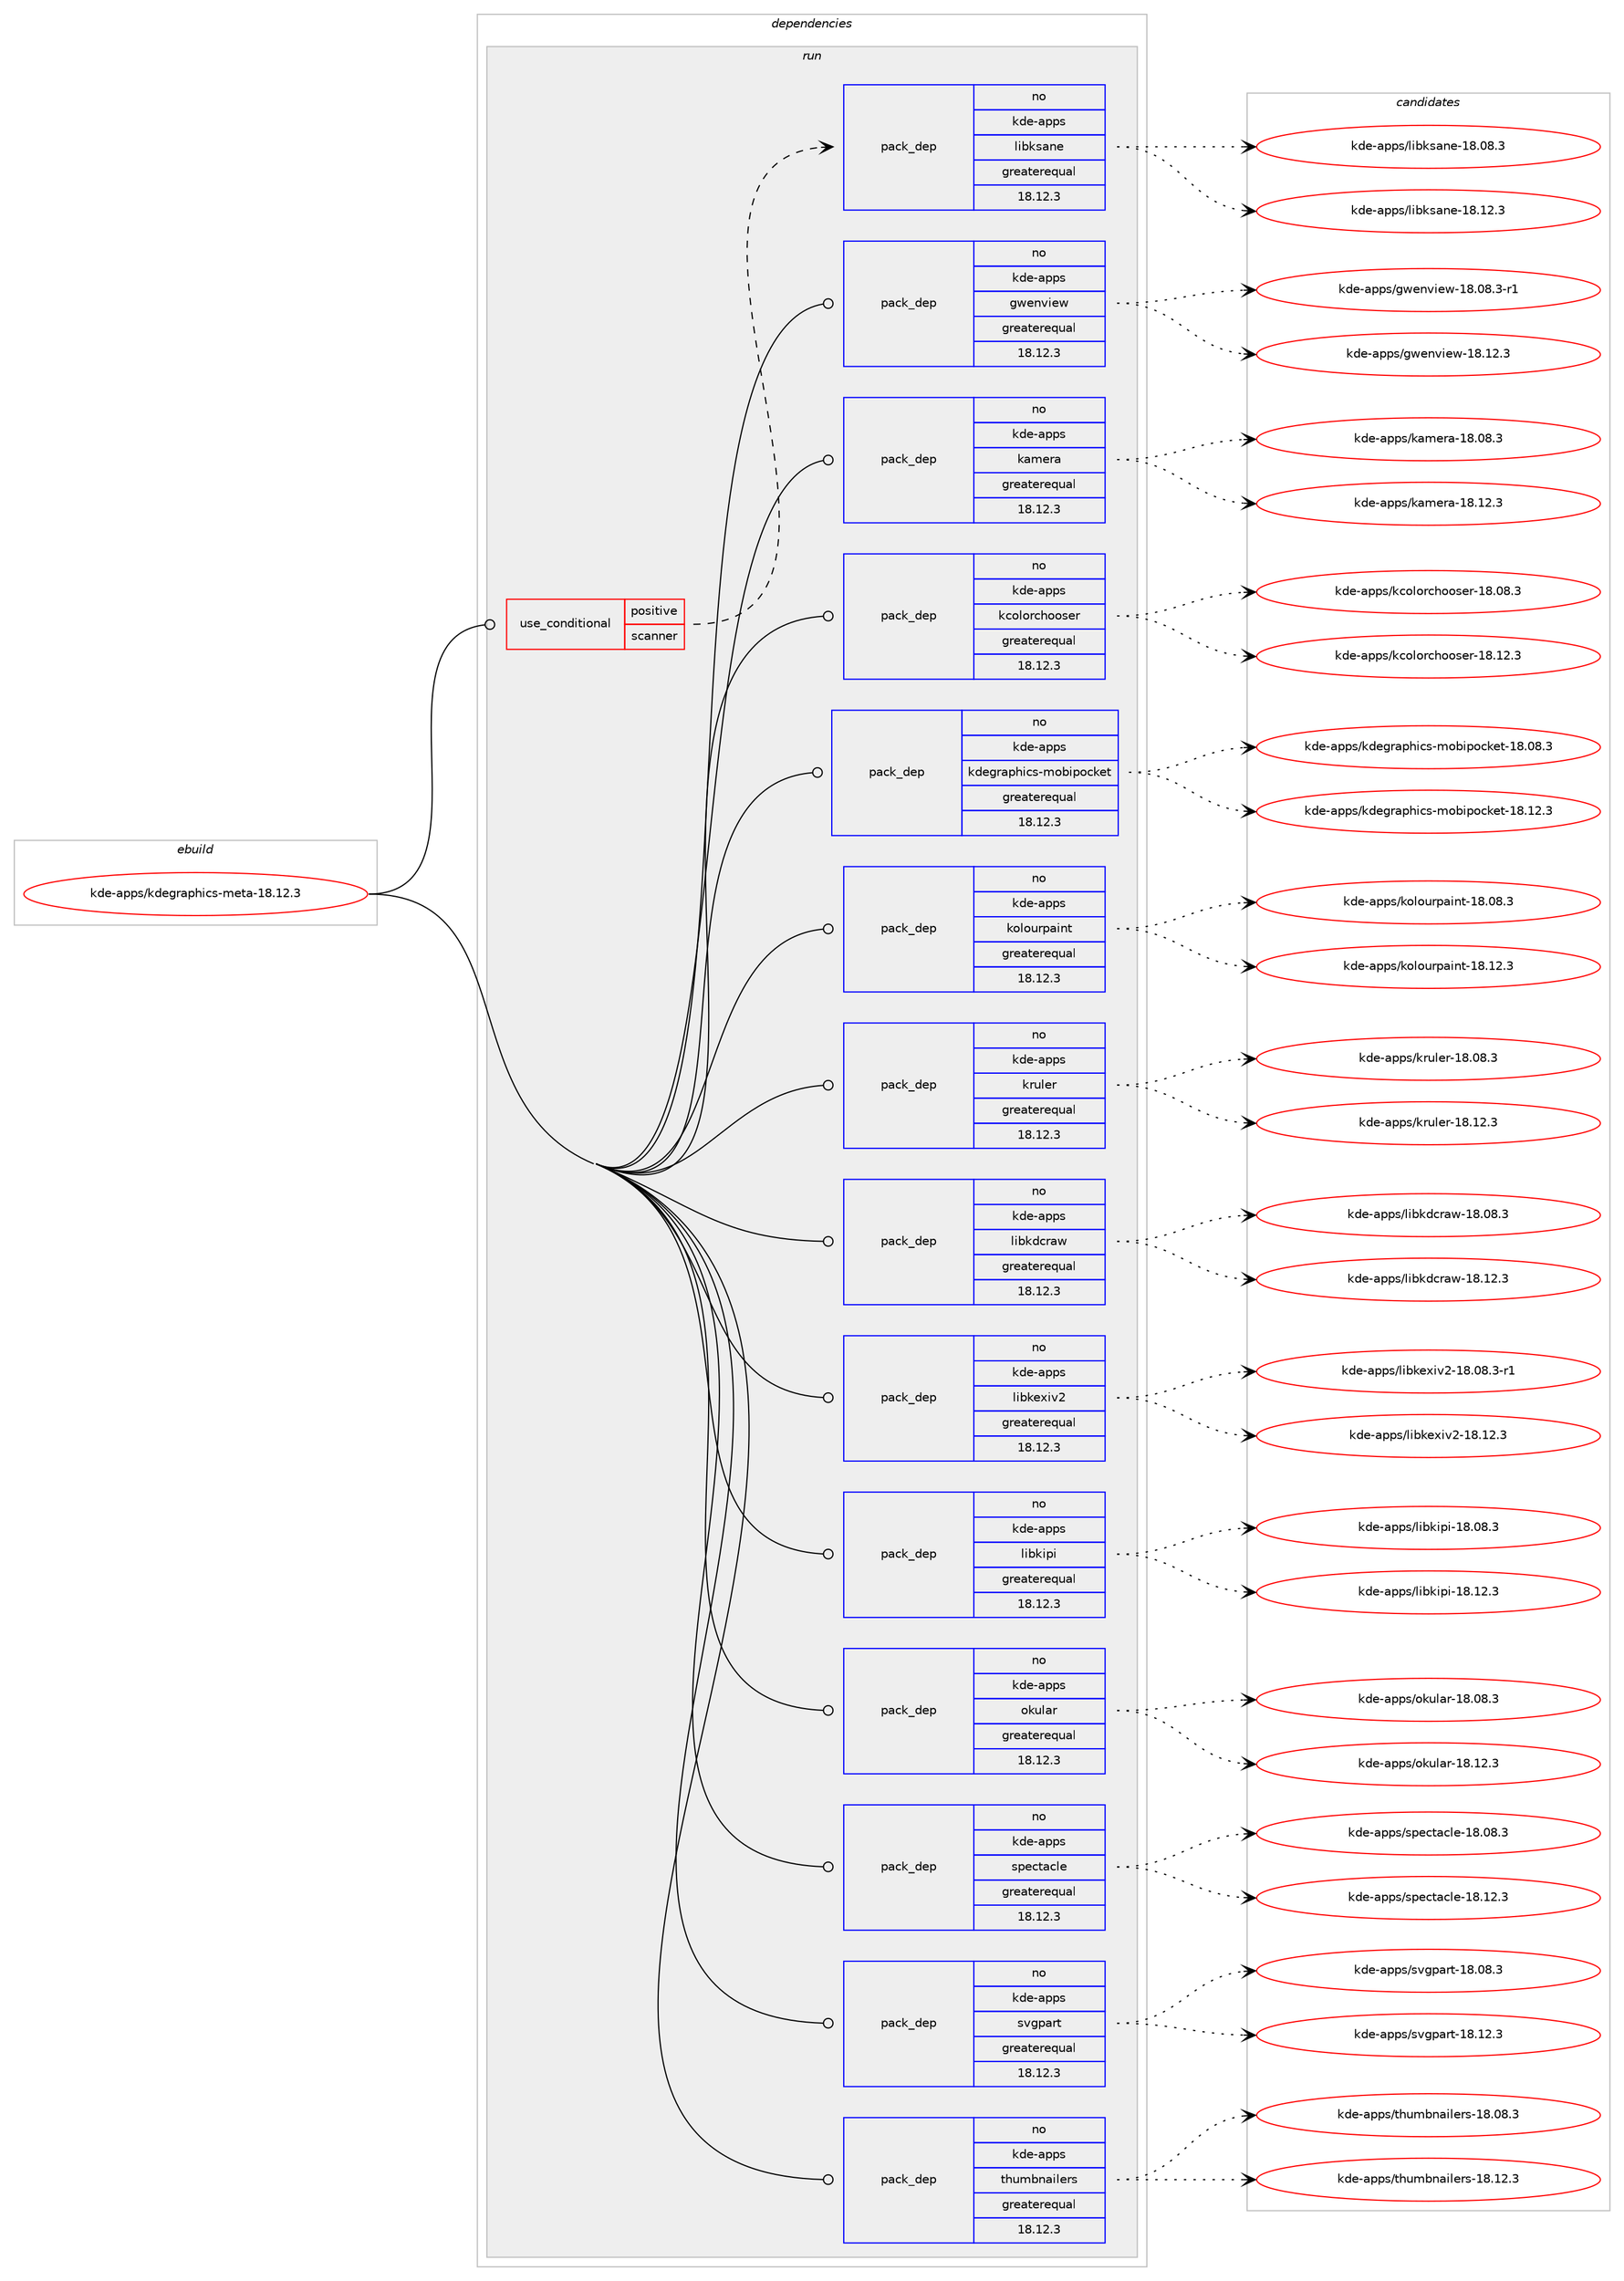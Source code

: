 digraph prolog {

# *************
# Graph options
# *************

newrank=true;
concentrate=true;
compound=true;
graph [rankdir=LR,fontname=Helvetica,fontsize=10,ranksep=1.5];#, ranksep=2.5, nodesep=0.2];
edge  [arrowhead=vee];
node  [fontname=Helvetica,fontsize=10];

# **********
# The ebuild
# **********

subgraph cluster_leftcol {
color=gray;
rank=same;
label=<<i>ebuild</i>>;
id [label="kde-apps/kdegraphics-meta-18.12.3", color=red, width=4, href="../kde-apps/kdegraphics-meta-18.12.3.svg"];
}

# ****************
# The dependencies
# ****************

subgraph cluster_midcol {
color=gray;
label=<<i>dependencies</i>>;
subgraph cluster_compile {
fillcolor="#eeeeee";
style=filled;
label=<<i>compile</i>>;
}
subgraph cluster_compileandrun {
fillcolor="#eeeeee";
style=filled;
label=<<i>compile and run</i>>;
}
subgraph cluster_run {
fillcolor="#eeeeee";
style=filled;
label=<<i>run</i>>;
subgraph cond428772 {
dependency1574820 [label=<<TABLE BORDER="0" CELLBORDER="1" CELLSPACING="0" CELLPADDING="4"><TR><TD ROWSPAN="3" CELLPADDING="10">use_conditional</TD></TR><TR><TD>positive</TD></TR><TR><TD>scanner</TD></TR></TABLE>>, shape=none, color=red];
subgraph pack1121611 {
dependency1574821 [label=<<TABLE BORDER="0" CELLBORDER="1" CELLSPACING="0" CELLPADDING="4" WIDTH="220"><TR><TD ROWSPAN="6" CELLPADDING="30">pack_dep</TD></TR><TR><TD WIDTH="110">no</TD></TR><TR><TD>kde-apps</TD></TR><TR><TD>libksane</TD></TR><TR><TD>greaterequal</TD></TR><TR><TD>18.12.3</TD></TR></TABLE>>, shape=none, color=blue];
}
dependency1574820:e -> dependency1574821:w [weight=20,style="dashed",arrowhead="vee"];
}
id:e -> dependency1574820:w [weight=20,style="solid",arrowhead="odot"];
subgraph pack1121612 {
dependency1574822 [label=<<TABLE BORDER="0" CELLBORDER="1" CELLSPACING="0" CELLPADDING="4" WIDTH="220"><TR><TD ROWSPAN="6" CELLPADDING="30">pack_dep</TD></TR><TR><TD WIDTH="110">no</TD></TR><TR><TD>kde-apps</TD></TR><TR><TD>gwenview</TD></TR><TR><TD>greaterequal</TD></TR><TR><TD>18.12.3</TD></TR></TABLE>>, shape=none, color=blue];
}
id:e -> dependency1574822:w [weight=20,style="solid",arrowhead="odot"];
subgraph pack1121613 {
dependency1574823 [label=<<TABLE BORDER="0" CELLBORDER="1" CELLSPACING="0" CELLPADDING="4" WIDTH="220"><TR><TD ROWSPAN="6" CELLPADDING="30">pack_dep</TD></TR><TR><TD WIDTH="110">no</TD></TR><TR><TD>kde-apps</TD></TR><TR><TD>kamera</TD></TR><TR><TD>greaterequal</TD></TR><TR><TD>18.12.3</TD></TR></TABLE>>, shape=none, color=blue];
}
id:e -> dependency1574823:w [weight=20,style="solid",arrowhead="odot"];
subgraph pack1121614 {
dependency1574824 [label=<<TABLE BORDER="0" CELLBORDER="1" CELLSPACING="0" CELLPADDING="4" WIDTH="220"><TR><TD ROWSPAN="6" CELLPADDING="30">pack_dep</TD></TR><TR><TD WIDTH="110">no</TD></TR><TR><TD>kde-apps</TD></TR><TR><TD>kcolorchooser</TD></TR><TR><TD>greaterequal</TD></TR><TR><TD>18.12.3</TD></TR></TABLE>>, shape=none, color=blue];
}
id:e -> dependency1574824:w [weight=20,style="solid",arrowhead="odot"];
subgraph pack1121615 {
dependency1574825 [label=<<TABLE BORDER="0" CELLBORDER="1" CELLSPACING="0" CELLPADDING="4" WIDTH="220"><TR><TD ROWSPAN="6" CELLPADDING="30">pack_dep</TD></TR><TR><TD WIDTH="110">no</TD></TR><TR><TD>kde-apps</TD></TR><TR><TD>kdegraphics-mobipocket</TD></TR><TR><TD>greaterequal</TD></TR><TR><TD>18.12.3</TD></TR></TABLE>>, shape=none, color=blue];
}
id:e -> dependency1574825:w [weight=20,style="solid",arrowhead="odot"];
subgraph pack1121616 {
dependency1574826 [label=<<TABLE BORDER="0" CELLBORDER="1" CELLSPACING="0" CELLPADDING="4" WIDTH="220"><TR><TD ROWSPAN="6" CELLPADDING="30">pack_dep</TD></TR><TR><TD WIDTH="110">no</TD></TR><TR><TD>kde-apps</TD></TR><TR><TD>kolourpaint</TD></TR><TR><TD>greaterequal</TD></TR><TR><TD>18.12.3</TD></TR></TABLE>>, shape=none, color=blue];
}
id:e -> dependency1574826:w [weight=20,style="solid",arrowhead="odot"];
subgraph pack1121617 {
dependency1574827 [label=<<TABLE BORDER="0" CELLBORDER="1" CELLSPACING="0" CELLPADDING="4" WIDTH="220"><TR><TD ROWSPAN="6" CELLPADDING="30">pack_dep</TD></TR><TR><TD WIDTH="110">no</TD></TR><TR><TD>kde-apps</TD></TR><TR><TD>kruler</TD></TR><TR><TD>greaterequal</TD></TR><TR><TD>18.12.3</TD></TR></TABLE>>, shape=none, color=blue];
}
id:e -> dependency1574827:w [weight=20,style="solid",arrowhead="odot"];
subgraph pack1121618 {
dependency1574828 [label=<<TABLE BORDER="0" CELLBORDER="1" CELLSPACING="0" CELLPADDING="4" WIDTH="220"><TR><TD ROWSPAN="6" CELLPADDING="30">pack_dep</TD></TR><TR><TD WIDTH="110">no</TD></TR><TR><TD>kde-apps</TD></TR><TR><TD>libkdcraw</TD></TR><TR><TD>greaterequal</TD></TR><TR><TD>18.12.3</TD></TR></TABLE>>, shape=none, color=blue];
}
id:e -> dependency1574828:w [weight=20,style="solid",arrowhead="odot"];
subgraph pack1121619 {
dependency1574829 [label=<<TABLE BORDER="0" CELLBORDER="1" CELLSPACING="0" CELLPADDING="4" WIDTH="220"><TR><TD ROWSPAN="6" CELLPADDING="30">pack_dep</TD></TR><TR><TD WIDTH="110">no</TD></TR><TR><TD>kde-apps</TD></TR><TR><TD>libkexiv2</TD></TR><TR><TD>greaterequal</TD></TR><TR><TD>18.12.3</TD></TR></TABLE>>, shape=none, color=blue];
}
id:e -> dependency1574829:w [weight=20,style="solid",arrowhead="odot"];
subgraph pack1121620 {
dependency1574830 [label=<<TABLE BORDER="0" CELLBORDER="1" CELLSPACING="0" CELLPADDING="4" WIDTH="220"><TR><TD ROWSPAN="6" CELLPADDING="30">pack_dep</TD></TR><TR><TD WIDTH="110">no</TD></TR><TR><TD>kde-apps</TD></TR><TR><TD>libkipi</TD></TR><TR><TD>greaterequal</TD></TR><TR><TD>18.12.3</TD></TR></TABLE>>, shape=none, color=blue];
}
id:e -> dependency1574830:w [weight=20,style="solid",arrowhead="odot"];
subgraph pack1121621 {
dependency1574831 [label=<<TABLE BORDER="0" CELLBORDER="1" CELLSPACING="0" CELLPADDING="4" WIDTH="220"><TR><TD ROWSPAN="6" CELLPADDING="30">pack_dep</TD></TR><TR><TD WIDTH="110">no</TD></TR><TR><TD>kde-apps</TD></TR><TR><TD>okular</TD></TR><TR><TD>greaterequal</TD></TR><TR><TD>18.12.3</TD></TR></TABLE>>, shape=none, color=blue];
}
id:e -> dependency1574831:w [weight=20,style="solid",arrowhead="odot"];
subgraph pack1121622 {
dependency1574832 [label=<<TABLE BORDER="0" CELLBORDER="1" CELLSPACING="0" CELLPADDING="4" WIDTH="220"><TR><TD ROWSPAN="6" CELLPADDING="30">pack_dep</TD></TR><TR><TD WIDTH="110">no</TD></TR><TR><TD>kde-apps</TD></TR><TR><TD>spectacle</TD></TR><TR><TD>greaterequal</TD></TR><TR><TD>18.12.3</TD></TR></TABLE>>, shape=none, color=blue];
}
id:e -> dependency1574832:w [weight=20,style="solid",arrowhead="odot"];
subgraph pack1121623 {
dependency1574833 [label=<<TABLE BORDER="0" CELLBORDER="1" CELLSPACING="0" CELLPADDING="4" WIDTH="220"><TR><TD ROWSPAN="6" CELLPADDING="30">pack_dep</TD></TR><TR><TD WIDTH="110">no</TD></TR><TR><TD>kde-apps</TD></TR><TR><TD>svgpart</TD></TR><TR><TD>greaterequal</TD></TR><TR><TD>18.12.3</TD></TR></TABLE>>, shape=none, color=blue];
}
id:e -> dependency1574833:w [weight=20,style="solid",arrowhead="odot"];
subgraph pack1121624 {
dependency1574834 [label=<<TABLE BORDER="0" CELLBORDER="1" CELLSPACING="0" CELLPADDING="4" WIDTH="220"><TR><TD ROWSPAN="6" CELLPADDING="30">pack_dep</TD></TR><TR><TD WIDTH="110">no</TD></TR><TR><TD>kde-apps</TD></TR><TR><TD>thumbnailers</TD></TR><TR><TD>greaterequal</TD></TR><TR><TD>18.12.3</TD></TR></TABLE>>, shape=none, color=blue];
}
id:e -> dependency1574834:w [weight=20,style="solid",arrowhead="odot"];
}
}

# **************
# The candidates
# **************

subgraph cluster_choices {
rank=same;
color=gray;
label=<<i>candidates</i>>;

subgraph choice1121611 {
color=black;
nodesep=1;
choice10710010145971121121154710810598107115971101014549564648564651 [label="kde-apps/libksane-18.08.3", color=red, width=4,href="../kde-apps/libksane-18.08.3.svg"];
choice10710010145971121121154710810598107115971101014549564649504651 [label="kde-apps/libksane-18.12.3", color=red, width=4,href="../kde-apps/libksane-18.12.3.svg"];
dependency1574821:e -> choice10710010145971121121154710810598107115971101014549564648564651:w [style=dotted,weight="100"];
dependency1574821:e -> choice10710010145971121121154710810598107115971101014549564649504651:w [style=dotted,weight="100"];
}
subgraph choice1121612 {
color=black;
nodesep=1;
choice10710010145971121121154710311910111011810510111945495646485646514511449 [label="kde-apps/gwenview-18.08.3-r1", color=red, width=4,href="../kde-apps/gwenview-18.08.3-r1.svg"];
choice1071001014597112112115471031191011101181051011194549564649504651 [label="kde-apps/gwenview-18.12.3", color=red, width=4,href="../kde-apps/gwenview-18.12.3.svg"];
dependency1574822:e -> choice10710010145971121121154710311910111011810510111945495646485646514511449:w [style=dotted,weight="100"];
dependency1574822:e -> choice1071001014597112112115471031191011101181051011194549564649504651:w [style=dotted,weight="100"];
}
subgraph choice1121613 {
color=black;
nodesep=1;
choice10710010145971121121154710797109101114974549564648564651 [label="kde-apps/kamera-18.08.3", color=red, width=4,href="../kde-apps/kamera-18.08.3.svg"];
choice10710010145971121121154710797109101114974549564649504651 [label="kde-apps/kamera-18.12.3", color=red, width=4,href="../kde-apps/kamera-18.12.3.svg"];
dependency1574823:e -> choice10710010145971121121154710797109101114974549564648564651:w [style=dotted,weight="100"];
dependency1574823:e -> choice10710010145971121121154710797109101114974549564649504651:w [style=dotted,weight="100"];
}
subgraph choice1121614 {
color=black;
nodesep=1;
choice10710010145971121121154710799111108111114991041111111151011144549564648564651 [label="kde-apps/kcolorchooser-18.08.3", color=red, width=4,href="../kde-apps/kcolorchooser-18.08.3.svg"];
choice10710010145971121121154710799111108111114991041111111151011144549564649504651 [label="kde-apps/kcolorchooser-18.12.3", color=red, width=4,href="../kde-apps/kcolorchooser-18.12.3.svg"];
dependency1574824:e -> choice10710010145971121121154710799111108111114991041111111151011144549564648564651:w [style=dotted,weight="100"];
dependency1574824:e -> choice10710010145971121121154710799111108111114991041111111151011144549564649504651:w [style=dotted,weight="100"];
}
subgraph choice1121615 {
color=black;
nodesep=1;
choice10710010145971121121154710710010110311497112104105991154510911198105112111991071011164549564648564651 [label="kde-apps/kdegraphics-mobipocket-18.08.3", color=red, width=4,href="../kde-apps/kdegraphics-mobipocket-18.08.3.svg"];
choice10710010145971121121154710710010110311497112104105991154510911198105112111991071011164549564649504651 [label="kde-apps/kdegraphics-mobipocket-18.12.3", color=red, width=4,href="../kde-apps/kdegraphics-mobipocket-18.12.3.svg"];
dependency1574825:e -> choice10710010145971121121154710710010110311497112104105991154510911198105112111991071011164549564648564651:w [style=dotted,weight="100"];
dependency1574825:e -> choice10710010145971121121154710710010110311497112104105991154510911198105112111991071011164549564649504651:w [style=dotted,weight="100"];
}
subgraph choice1121616 {
color=black;
nodesep=1;
choice107100101459711211211547107111108111117114112971051101164549564648564651 [label="kde-apps/kolourpaint-18.08.3", color=red, width=4,href="../kde-apps/kolourpaint-18.08.3.svg"];
choice107100101459711211211547107111108111117114112971051101164549564649504651 [label="kde-apps/kolourpaint-18.12.3", color=red, width=4,href="../kde-apps/kolourpaint-18.12.3.svg"];
dependency1574826:e -> choice107100101459711211211547107111108111117114112971051101164549564648564651:w [style=dotted,weight="100"];
dependency1574826:e -> choice107100101459711211211547107111108111117114112971051101164549564649504651:w [style=dotted,weight="100"];
}
subgraph choice1121617 {
color=black;
nodesep=1;
choice1071001014597112112115471071141171081011144549564648564651 [label="kde-apps/kruler-18.08.3", color=red, width=4,href="../kde-apps/kruler-18.08.3.svg"];
choice1071001014597112112115471071141171081011144549564649504651 [label="kde-apps/kruler-18.12.3", color=red, width=4,href="../kde-apps/kruler-18.12.3.svg"];
dependency1574827:e -> choice1071001014597112112115471071141171081011144549564648564651:w [style=dotted,weight="100"];
dependency1574827:e -> choice1071001014597112112115471071141171081011144549564649504651:w [style=dotted,weight="100"];
}
subgraph choice1121618 {
color=black;
nodesep=1;
choice1071001014597112112115471081059810710099114971194549564648564651 [label="kde-apps/libkdcraw-18.08.3", color=red, width=4,href="../kde-apps/libkdcraw-18.08.3.svg"];
choice1071001014597112112115471081059810710099114971194549564649504651 [label="kde-apps/libkdcraw-18.12.3", color=red, width=4,href="../kde-apps/libkdcraw-18.12.3.svg"];
dependency1574828:e -> choice1071001014597112112115471081059810710099114971194549564648564651:w [style=dotted,weight="100"];
dependency1574828:e -> choice1071001014597112112115471081059810710099114971194549564649504651:w [style=dotted,weight="100"];
}
subgraph choice1121619 {
color=black;
nodesep=1;
choice107100101459711211211547108105981071011201051185045495646485646514511449 [label="kde-apps/libkexiv2-18.08.3-r1", color=red, width=4,href="../kde-apps/libkexiv2-18.08.3-r1.svg"];
choice10710010145971121121154710810598107101120105118504549564649504651 [label="kde-apps/libkexiv2-18.12.3", color=red, width=4,href="../kde-apps/libkexiv2-18.12.3.svg"];
dependency1574829:e -> choice107100101459711211211547108105981071011201051185045495646485646514511449:w [style=dotted,weight="100"];
dependency1574829:e -> choice10710010145971121121154710810598107101120105118504549564649504651:w [style=dotted,weight="100"];
}
subgraph choice1121620 {
color=black;
nodesep=1;
choice107100101459711211211547108105981071051121054549564648564651 [label="kde-apps/libkipi-18.08.3", color=red, width=4,href="../kde-apps/libkipi-18.08.3.svg"];
choice107100101459711211211547108105981071051121054549564649504651 [label="kde-apps/libkipi-18.12.3", color=red, width=4,href="../kde-apps/libkipi-18.12.3.svg"];
dependency1574830:e -> choice107100101459711211211547108105981071051121054549564648564651:w [style=dotted,weight="100"];
dependency1574830:e -> choice107100101459711211211547108105981071051121054549564649504651:w [style=dotted,weight="100"];
}
subgraph choice1121621 {
color=black;
nodesep=1;
choice107100101459711211211547111107117108971144549564648564651 [label="kde-apps/okular-18.08.3", color=red, width=4,href="../kde-apps/okular-18.08.3.svg"];
choice107100101459711211211547111107117108971144549564649504651 [label="kde-apps/okular-18.12.3", color=red, width=4,href="../kde-apps/okular-18.12.3.svg"];
dependency1574831:e -> choice107100101459711211211547111107117108971144549564648564651:w [style=dotted,weight="100"];
dependency1574831:e -> choice107100101459711211211547111107117108971144549564649504651:w [style=dotted,weight="100"];
}
subgraph choice1121622 {
color=black;
nodesep=1;
choice1071001014597112112115471151121019911697991081014549564648564651 [label="kde-apps/spectacle-18.08.3", color=red, width=4,href="../kde-apps/spectacle-18.08.3.svg"];
choice1071001014597112112115471151121019911697991081014549564649504651 [label="kde-apps/spectacle-18.12.3", color=red, width=4,href="../kde-apps/spectacle-18.12.3.svg"];
dependency1574832:e -> choice1071001014597112112115471151121019911697991081014549564648564651:w [style=dotted,weight="100"];
dependency1574832:e -> choice1071001014597112112115471151121019911697991081014549564649504651:w [style=dotted,weight="100"];
}
subgraph choice1121623 {
color=black;
nodesep=1;
choice107100101459711211211547115118103112971141164549564648564651 [label="kde-apps/svgpart-18.08.3", color=red, width=4,href="../kde-apps/svgpart-18.08.3.svg"];
choice107100101459711211211547115118103112971141164549564649504651 [label="kde-apps/svgpart-18.12.3", color=red, width=4,href="../kde-apps/svgpart-18.12.3.svg"];
dependency1574833:e -> choice107100101459711211211547115118103112971141164549564648564651:w [style=dotted,weight="100"];
dependency1574833:e -> choice107100101459711211211547115118103112971141164549564649504651:w [style=dotted,weight="100"];
}
subgraph choice1121624 {
color=black;
nodesep=1;
choice10710010145971121121154711610411710998110971051081011141154549564648564651 [label="kde-apps/thumbnailers-18.08.3", color=red, width=4,href="../kde-apps/thumbnailers-18.08.3.svg"];
choice10710010145971121121154711610411710998110971051081011141154549564649504651 [label="kde-apps/thumbnailers-18.12.3", color=red, width=4,href="../kde-apps/thumbnailers-18.12.3.svg"];
dependency1574834:e -> choice10710010145971121121154711610411710998110971051081011141154549564648564651:w [style=dotted,weight="100"];
dependency1574834:e -> choice10710010145971121121154711610411710998110971051081011141154549564649504651:w [style=dotted,weight="100"];
}
}

}
